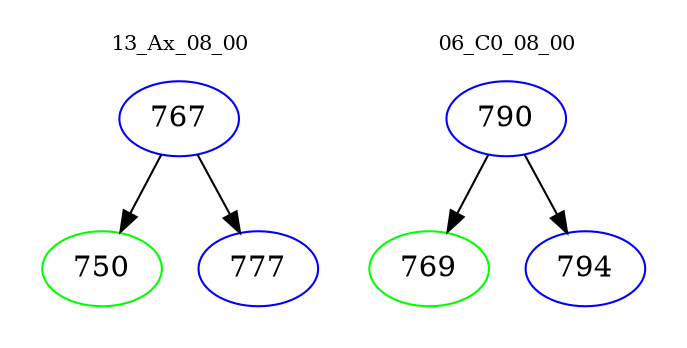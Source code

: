 digraph{
subgraph cluster_0 {
color = white
label = "13_Ax_08_00";
fontsize=10;
T0_767 [label="767", color="blue"]
T0_767 -> T0_750 [color="black"]
T0_750 [label="750", color="green"]
T0_767 -> T0_777 [color="black"]
T0_777 [label="777", color="blue"]
}
subgraph cluster_1 {
color = white
label = "06_C0_08_00";
fontsize=10;
T1_790 [label="790", color="blue"]
T1_790 -> T1_769 [color="black"]
T1_769 [label="769", color="green"]
T1_790 -> T1_794 [color="black"]
T1_794 [label="794", color="blue"]
}
}
